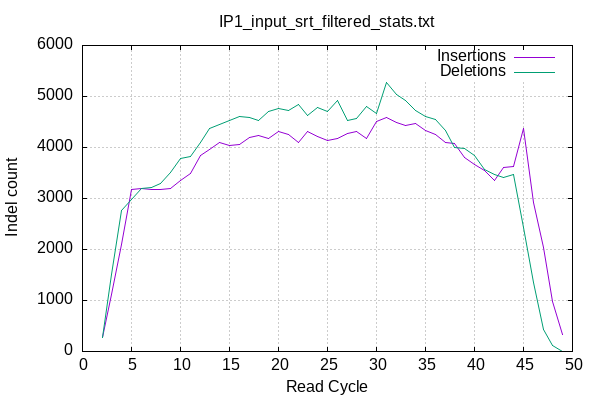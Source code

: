 
        set terminal png size 600,400 truecolor
        set output "/home/qianhui/deaf1_chipseq/data/02_data_processed/samplestats/IP1_input_srt_filtered_stats/indel-cycles.png"
        set grid xtics ytics y2tics back lc rgb "#cccccc"
        set style line 1 linetype 1  linecolor rgb "red"
        set style line 2 linetype 2  linecolor rgb "black"
        set style line 3 linetype 3  linecolor rgb "green"
        set style line 4 linetype 4  linecolor rgb "blue"
        set style increment user
        set ylabel "Indel count"
        set xlabel "Read Cycle"
        set title "IP1_input_srt_filtered_stats.txt" noenhanced
    plot '-' w l ti 'Insertions', '' w l ti 'Deletions'
2	277
3	1124
4	2106
5	3172
6	3193
7	3175
8	3186
9	3203
10	3356
11	3493
12	3838
13	3960
14	4106
15	4045
16	4066
17	4190
18	4230
19	4169
20	4319
21	4263
22	4094
23	4310
24	4224
25	4145
26	4174
27	4269
28	4321
29	4178
30	4511
31	4581
32	4492
33	4432
34	4465
35	4327
36	4247
37	4103
38	4087
39	3799
40	3665
41	3545
42	3360
43	3611
44	3626
45	4369
46	2925
47	2030
48	980
49	326
end
2	280
3	1516
4	2766
5	2973
6	3196
7	3219
8	3297
9	3517
10	3777
11	3830
12	4102
13	4377
14	4459
15	4525
16	4606
17	4589
18	4533
19	4710
20	4769
21	4723
22	4849
23	4628
24	4793
25	4697
26	4918
27	4537
28	4577
29	4800
30	4671
31	5278
32	5038
33	4916
34	4724
35	4603
36	4556
37	4338
38	3992
39	3977
40	3838
41	3567
42	3471
43	3404
44	3467
45	2438
46	1358
47	435
48	112
49	0
end
